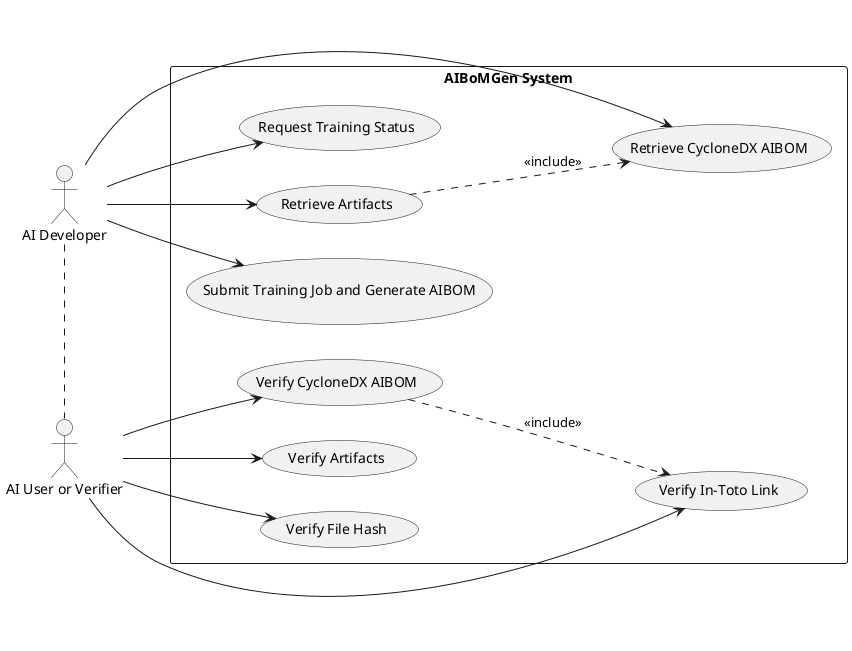 @startuml usecase

left to right direction
skinparam linetype straight
actor "AI Developer" as Developer
actor "AI User or Verifier" as User

'(Prepare Input Files) as PrepareInputs
'(Defines a model.keras file) as ModelFile
'(Defines a dataset.csv file) as DatasetFile
'(Defines a datasetdefinition.yaml file) as DatasetDefinitionFile

'Developer --> PrepareInputs
'Developer --> ModelFile
'Developer --> DatasetFile
'Developer --> DatasetDefinitionFile
'PrepareInputs ..> ModelFile : <<include>>
'PrepareInputs ..> DatasetFile : <<include>>
'PrepareInputs ..> DatasetDefinitionFile : <<include>>


rectangle "AIBoMGen System" as AIBoMGenSystem {
    
    (Request Training Status) as RequestStatus
    (Retrieve Artifacts) as RetrieveArtifacts
    (Retrieve CycloneDX AIBOM) as RetrieveAIBOM
    (Submit Training Job and Generate AIBOM) as SubmitJob

    (Verify CycloneDX AIBOM) as VerifyAIBOM
    (Verify Artifacts) as VerifyArtifacts
    (Verify In-Toto Link) as VerifyInTotoLink
    (Verify File Hash) as VerifyFileHash
}

User .left. Developer

Developer --> RetrieveArtifacts

Developer --> SubmitJob
Developer --> RequestStatus
Developer --> RetrieveAIBOM
RetrieveArtifacts ..> RetrieveAIBOM : <<include>>


User --> VerifyAIBOM
User --> VerifyArtifacts
User --> VerifyInTotoLink
User --> VerifyFileHash

'SubmitJob ..> PrepareInputs : <<include>>
VerifyAIBOM ..> VerifyInTotoLink : <<include>>


@enduml